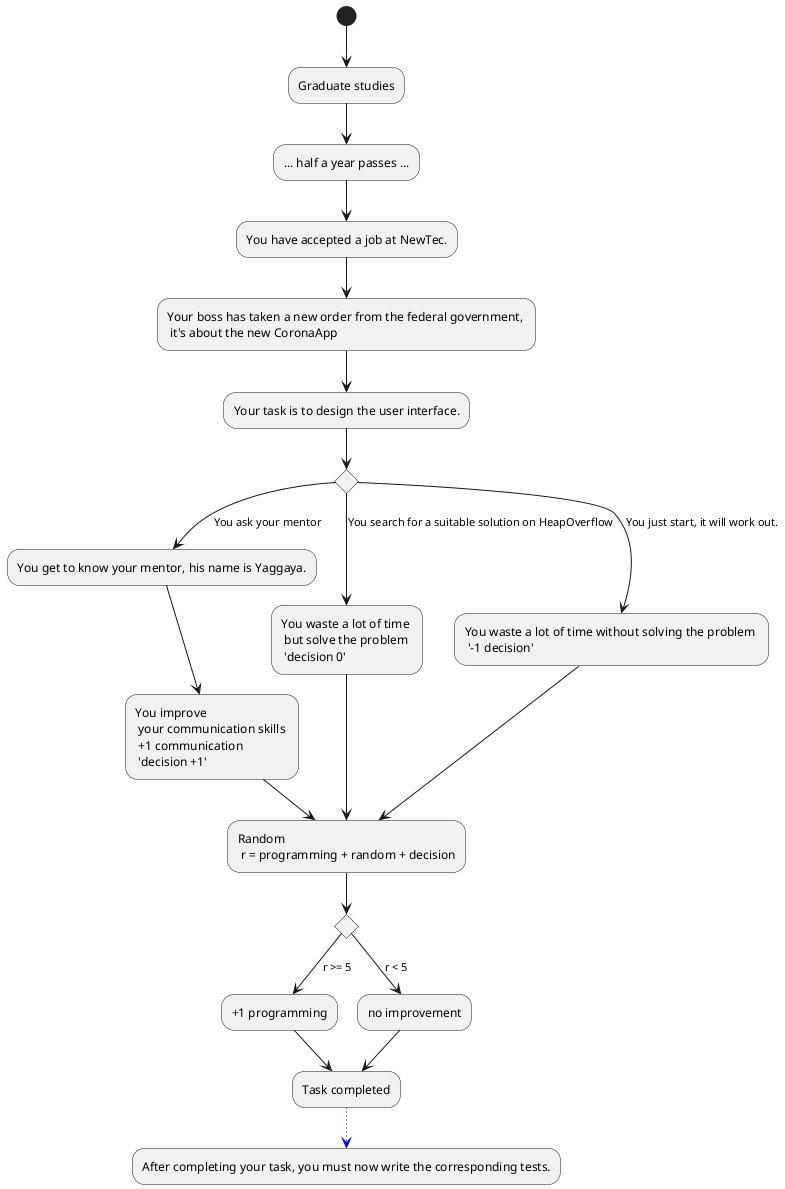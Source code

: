 @startuml
(*) --> "Graduate studies" as as
--> "... half a year passes ..."
--> "You have accepted a job at NewTec."
--> "Your boss has taken a new order from the federal government, \n it's about the new CoronaApp" as a1
--> "Your task is to design the user interface."
if "" then
--> [You ask your mentor] "You get to know your mentor, his name is Yaggaya."
--> "You improve \n your communication skills \n +1 communication \n 'decision +1'" as a
else
--> [You search for a suitable solution on HeapOverflow] "You waste a lot of time \n but solve the problem \n 'decision 0'" as b
else
--> [You just start, it will work out.] "You waste a lot of time without solving the problem \n '-1 decision'" as c

a --> "Random \n r = programming + random + decision" as r
b --> r
c --> r

if "" then
--> [r >= 5] "+1 programming" as p1
else
--> [r < 5] "no improvement"

--> "Task completed" as aa

p1 --> aa


-[#blue,dotted]-> "After completing your task, you must now write the corresponding tests."



@enduml